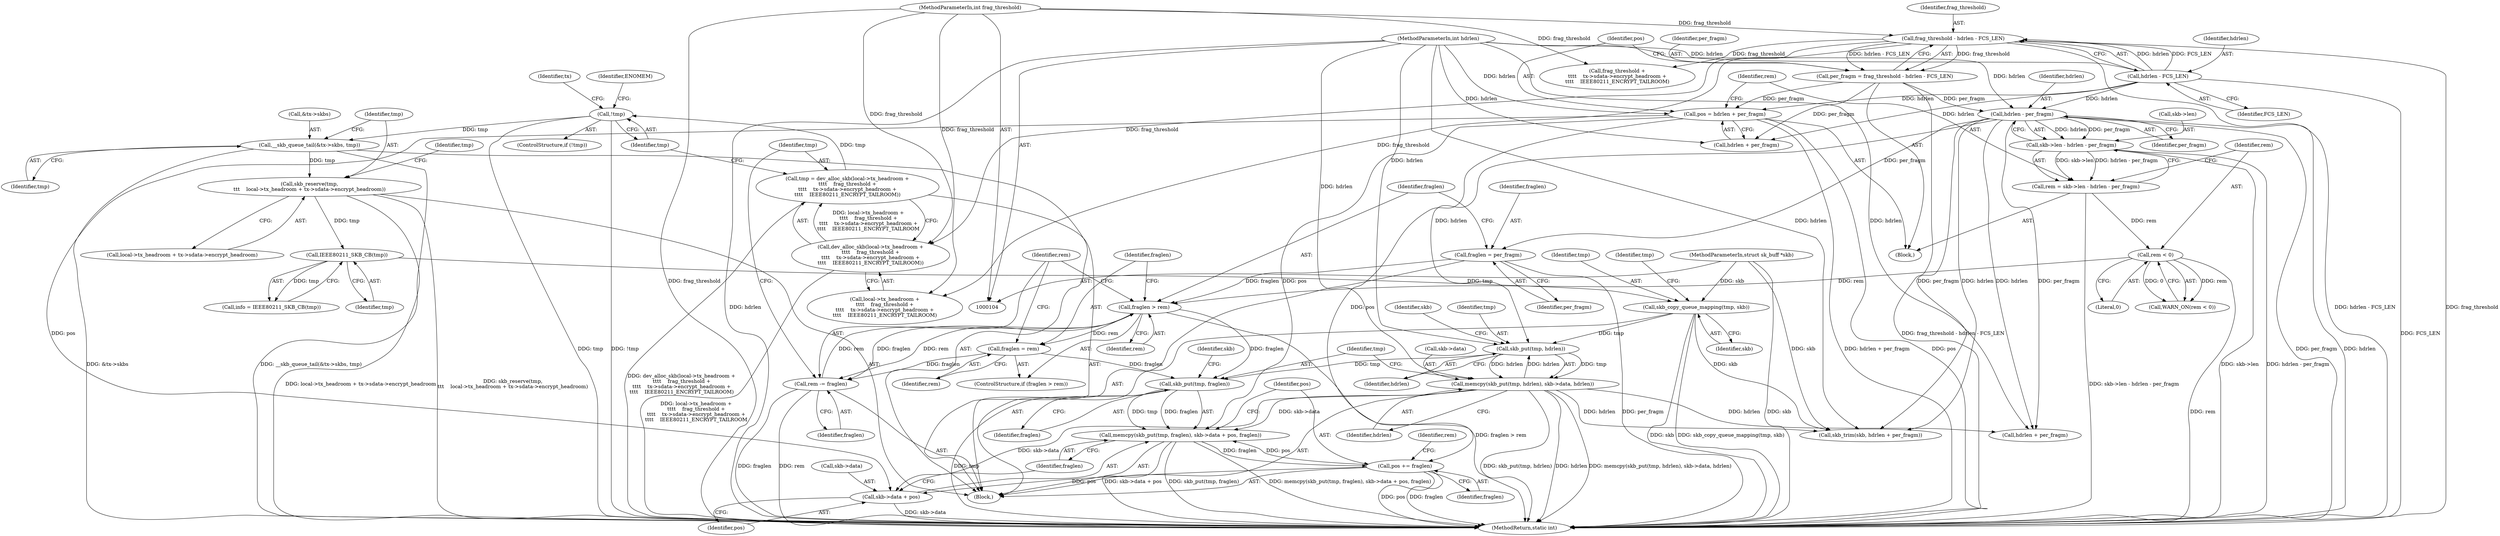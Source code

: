 digraph "0_linux_338f977f4eb441e69bb9a46eaa0ac715c931a67f@API" {
"1000261" [label="(Call,memcpy(skb_put(tmp, fraglen), skb->data + pos, fraglen))"];
"1000262" [label="(Call,skb_put(tmp, fraglen))"];
"1000254" [label="(Call,skb_put(tmp, hdrlen))"];
"1000236" [label="(Call,skb_copy_queue_mapping(tmp, skb))"];
"1000219" [label="(Call,IEEE80211_SKB_CB(tmp))"];
"1000195" [label="(Call,skb_reserve(tmp,\n\t\t\t    local->tx_headroom + tx->sdata->encrypt_headroom))"];
"1000189" [label="(Call,__skb_queue_tail(&tx->skbs, tmp))"];
"1000184" [label="(Call,!tmp)"];
"1000167" [label="(Call,tmp = dev_alloc_skb(local->tx_headroom +\n\t\t\t\t    frag_threshold +\n\t\t\t\t    tx->sdata->encrypt_headroom +\n\t\t\t\t    IEEE80211_ENCRYPT_TAILROOM))"];
"1000169" [label="(Call,dev_alloc_skb(local->tx_headroom +\n\t\t\t\t    frag_threshold +\n\t\t\t\t    tx->sdata->encrypt_headroom +\n\t\t\t\t    IEEE80211_ENCRYPT_TAILROOM))"];
"1000121" [label="(Call,frag_threshold - hdrlen - FCS_LEN)"];
"1000108" [label="(MethodParameterIn,int frag_threshold)"];
"1000123" [label="(Call,hdrlen - FCS_LEN)"];
"1000107" [label="(MethodParameterIn,int hdrlen)"];
"1000106" [label="(MethodParameterIn,struct sk_buff *skb)"];
"1000253" [label="(Call,memcpy(skb_put(tmp, hdrlen), skb->data, hdrlen))"];
"1000139" [label="(Call,hdrlen - per_fragm)"];
"1000119" [label="(Call,per_fragm = frag_threshold - hdrlen - FCS_LEN)"];
"1000158" [label="(Call,fraglen > rem)"];
"1000154" [label="(Call,fraglen = per_fragm)"];
"1000144" [label="(Call,rem < 0)"];
"1000133" [label="(Call,rem = skb->len - hdrlen - per_fragm)"];
"1000135" [label="(Call,skb->len - hdrlen - per_fragm)"];
"1000164" [label="(Call,rem -= fraglen)"];
"1000161" [label="(Call,fraglen = rem)"];
"1000127" [label="(Call,pos = hdrlen + per_fragm)"];
"1000271" [label="(Call,pos += fraglen)"];
"1000261" [label="(Call,memcpy(skb_put(tmp, fraglen), skb->data + pos, fraglen))"];
"1000265" [label="(Call,skb->data + pos)"];
"1000128" [label="(Identifier,pos)"];
"1000220" [label="(Identifier,tmp)"];
"1000258" [label="(Identifier,skb)"];
"1000151" [label="(Identifier,rem)"];
"1000257" [label="(Call,skb->data)"];
"1000273" [label="(Identifier,fraglen)"];
"1000270" [label="(Identifier,fraglen)"];
"1000141" [label="(Identifier,per_fragm)"];
"1000219" [label="(Call,IEEE80211_SKB_CB(tmp))"];
"1000156" [label="(Identifier,per_fragm)"];
"1000271" [label="(Call,pos += fraglen)"];
"1000146" [label="(Literal,0)"];
"1000124" [label="(Identifier,hdrlen)"];
"1000217" [label="(Call,info = IEEE80211_SKB_CB(tmp))"];
"1000162" [label="(Identifier,fraglen)"];
"1000265" [label="(Call,skb->data + pos)"];
"1000241" [label="(Identifier,tmp)"];
"1000195" [label="(Call,skb_reserve(tmp,\n\t\t\t    local->tx_headroom + tx->sdata->encrypt_headroom))"];
"1000154" [label="(Call,fraglen = per_fragm)"];
"1000170" [label="(Call,local->tx_headroom +\n\t\t\t\t    frag_threshold +\n\t\t\t\t    tx->sdata->encrypt_headroom +\n\t\t\t\t    IEEE80211_ENCRYPT_TAILROOM)"];
"1000145" [label="(Identifier,rem)"];
"1000236" [label="(Call,skb_copy_queue_mapping(tmp, skb))"];
"1000123" [label="(Call,hdrlen - FCS_LEN)"];
"1000144" [label="(Call,rem < 0)"];
"1000143" [label="(Call,WARN_ON(rem < 0))"];
"1000256" [label="(Identifier,hdrlen)"];
"1000167" [label="(Call,tmp = dev_alloc_skb(local->tx_headroom +\n\t\t\t\t    frag_threshold +\n\t\t\t\t    tx->sdata->encrypt_headroom +\n\t\t\t\t    IEEE80211_ENCRYPT_TAILROOM))"];
"1000109" [label="(Block,)"];
"1000189" [label="(Call,__skb_queue_tail(&tx->skbs, tmp))"];
"1000120" [label="(Identifier,per_fragm)"];
"1000161" [label="(Call,fraglen = rem)"];
"1000164" [label="(Call,rem -= fraglen)"];
"1000119" [label="(Call,per_fragm = frag_threshold - hdrlen - FCS_LEN)"];
"1000136" [label="(Call,skb->len)"];
"1000160" [label="(Identifier,rem)"];
"1000169" [label="(Call,dev_alloc_skb(local->tx_headroom +\n\t\t\t\t    frag_threshold +\n\t\t\t\t    tx->sdata->encrypt_headroom +\n\t\t\t\t    IEEE80211_ENCRYPT_TAILROOM))"];
"1000264" [label="(Identifier,fraglen)"];
"1000168" [label="(Identifier,tmp)"];
"1000272" [label="(Identifier,pos)"];
"1000263" [label="(Identifier,tmp)"];
"1000192" [label="(Identifier,tx)"];
"1000260" [label="(Identifier,hdrlen)"];
"1000122" [label="(Identifier,frag_threshold)"];
"1000281" [label="(MethodReturn,static int)"];
"1000157" [label="(ControlStructure,if (fraglen > rem))"];
"1000155" [label="(Identifier,fraglen)"];
"1000190" [label="(Call,&tx->skbs)"];
"1000108" [label="(MethodParameterIn,int frag_threshold)"];
"1000183" [label="(ControlStructure,if (!tmp))"];
"1000133" [label="(Call,rem = skb->len - hdrlen - per_fragm)"];
"1000107" [label="(MethodParameterIn,int hdrlen)"];
"1000127" [label="(Call,pos = hdrlen + per_fragm)"];
"1000106" [label="(MethodParameterIn,struct sk_buff *skb)"];
"1000269" [label="(Identifier,pos)"];
"1000253" [label="(Call,memcpy(skb_put(tmp, hdrlen), skb->data, hdrlen))"];
"1000274" [label="(Call,skb_trim(skb, hdrlen + per_fragm))"];
"1000134" [label="(Identifier,rem)"];
"1000152" [label="(Block,)"];
"1000174" [label="(Call,frag_threshold +\n\t\t\t\t    tx->sdata->encrypt_headroom +\n\t\t\t\t    IEEE80211_ENCRYPT_TAILROOM)"];
"1000276" [label="(Call,hdrlen + per_fragm)"];
"1000158" [label="(Call,fraglen > rem)"];
"1000208" [label="(Identifier,tmp)"];
"1000262" [label="(Call,skb_put(tmp, fraglen))"];
"1000121" [label="(Call,frag_threshold - hdrlen - FCS_LEN)"];
"1000254" [label="(Call,skb_put(tmp, hdrlen))"];
"1000139" [label="(Call,hdrlen - per_fragm)"];
"1000197" [label="(Call,local->tx_headroom + tx->sdata->encrypt_headroom)"];
"1000166" [label="(Identifier,fraglen)"];
"1000188" [label="(Identifier,ENOMEM)"];
"1000196" [label="(Identifier,tmp)"];
"1000267" [label="(Identifier,skb)"];
"1000194" [label="(Identifier,tmp)"];
"1000140" [label="(Identifier,hdrlen)"];
"1000165" [label="(Identifier,rem)"];
"1000184" [label="(Call,!tmp)"];
"1000135" [label="(Call,skb->len - hdrlen - per_fragm)"];
"1000237" [label="(Identifier,tmp)"];
"1000129" [label="(Call,hdrlen + per_fragm)"];
"1000266" [label="(Call,skb->data)"];
"1000159" [label="(Identifier,fraglen)"];
"1000125" [label="(Identifier,FCS_LEN)"];
"1000255" [label="(Identifier,tmp)"];
"1000163" [label="(Identifier,rem)"];
"1000238" [label="(Identifier,skb)"];
"1000261" [label="(Call,memcpy(skb_put(tmp, fraglen), skb->data + pos, fraglen))"];
"1000185" [label="(Identifier,tmp)"];
"1000261" -> "1000152"  [label="AST: "];
"1000261" -> "1000270"  [label="CFG: "];
"1000262" -> "1000261"  [label="AST: "];
"1000265" -> "1000261"  [label="AST: "];
"1000270" -> "1000261"  [label="AST: "];
"1000272" -> "1000261"  [label="CFG: "];
"1000261" -> "1000281"  [label="DDG: skb->data + pos"];
"1000261" -> "1000281"  [label="DDG: skb_put(tmp, fraglen)"];
"1000261" -> "1000281"  [label="DDG: memcpy(skb_put(tmp, fraglen), skb->data + pos, fraglen)"];
"1000262" -> "1000261"  [label="DDG: tmp"];
"1000262" -> "1000261"  [label="DDG: fraglen"];
"1000253" -> "1000261"  [label="DDG: skb->data"];
"1000127" -> "1000261"  [label="DDG: pos"];
"1000271" -> "1000261"  [label="DDG: pos"];
"1000261" -> "1000271"  [label="DDG: fraglen"];
"1000262" -> "1000264"  [label="CFG: "];
"1000263" -> "1000262"  [label="AST: "];
"1000264" -> "1000262"  [label="AST: "];
"1000267" -> "1000262"  [label="CFG: "];
"1000262" -> "1000281"  [label="DDG: tmp"];
"1000254" -> "1000262"  [label="DDG: tmp"];
"1000158" -> "1000262"  [label="DDG: fraglen"];
"1000161" -> "1000262"  [label="DDG: fraglen"];
"1000254" -> "1000253"  [label="AST: "];
"1000254" -> "1000256"  [label="CFG: "];
"1000255" -> "1000254"  [label="AST: "];
"1000256" -> "1000254"  [label="AST: "];
"1000258" -> "1000254"  [label="CFG: "];
"1000254" -> "1000253"  [label="DDG: tmp"];
"1000254" -> "1000253"  [label="DDG: hdrlen"];
"1000236" -> "1000254"  [label="DDG: tmp"];
"1000253" -> "1000254"  [label="DDG: hdrlen"];
"1000139" -> "1000254"  [label="DDG: hdrlen"];
"1000107" -> "1000254"  [label="DDG: hdrlen"];
"1000236" -> "1000152"  [label="AST: "];
"1000236" -> "1000238"  [label="CFG: "];
"1000237" -> "1000236"  [label="AST: "];
"1000238" -> "1000236"  [label="AST: "];
"1000241" -> "1000236"  [label="CFG: "];
"1000236" -> "1000281"  [label="DDG: skb_copy_queue_mapping(tmp, skb)"];
"1000236" -> "1000281"  [label="DDG: skb"];
"1000219" -> "1000236"  [label="DDG: tmp"];
"1000106" -> "1000236"  [label="DDG: skb"];
"1000236" -> "1000274"  [label="DDG: skb"];
"1000219" -> "1000217"  [label="AST: "];
"1000219" -> "1000220"  [label="CFG: "];
"1000220" -> "1000219"  [label="AST: "];
"1000217" -> "1000219"  [label="CFG: "];
"1000219" -> "1000217"  [label="DDG: tmp"];
"1000195" -> "1000219"  [label="DDG: tmp"];
"1000195" -> "1000152"  [label="AST: "];
"1000195" -> "1000197"  [label="CFG: "];
"1000196" -> "1000195"  [label="AST: "];
"1000197" -> "1000195"  [label="AST: "];
"1000208" -> "1000195"  [label="CFG: "];
"1000195" -> "1000281"  [label="DDG: skb_reserve(tmp,\n\t\t\t    local->tx_headroom + tx->sdata->encrypt_headroom)"];
"1000195" -> "1000281"  [label="DDG: local->tx_headroom + tx->sdata->encrypt_headroom"];
"1000189" -> "1000195"  [label="DDG: tmp"];
"1000189" -> "1000152"  [label="AST: "];
"1000189" -> "1000194"  [label="CFG: "];
"1000190" -> "1000189"  [label="AST: "];
"1000194" -> "1000189"  [label="AST: "];
"1000196" -> "1000189"  [label="CFG: "];
"1000189" -> "1000281"  [label="DDG: &tx->skbs"];
"1000189" -> "1000281"  [label="DDG: __skb_queue_tail(&tx->skbs, tmp)"];
"1000184" -> "1000189"  [label="DDG: tmp"];
"1000184" -> "1000183"  [label="AST: "];
"1000184" -> "1000185"  [label="CFG: "];
"1000185" -> "1000184"  [label="AST: "];
"1000188" -> "1000184"  [label="CFG: "];
"1000192" -> "1000184"  [label="CFG: "];
"1000184" -> "1000281"  [label="DDG: tmp"];
"1000184" -> "1000281"  [label="DDG: !tmp"];
"1000167" -> "1000184"  [label="DDG: tmp"];
"1000167" -> "1000152"  [label="AST: "];
"1000167" -> "1000169"  [label="CFG: "];
"1000168" -> "1000167"  [label="AST: "];
"1000169" -> "1000167"  [label="AST: "];
"1000185" -> "1000167"  [label="CFG: "];
"1000167" -> "1000281"  [label="DDG: dev_alloc_skb(local->tx_headroom +\n\t\t\t\t    frag_threshold +\n\t\t\t\t    tx->sdata->encrypt_headroom +\n\t\t\t\t    IEEE80211_ENCRYPT_TAILROOM)"];
"1000169" -> "1000167"  [label="DDG: local->tx_headroom +\n\t\t\t\t    frag_threshold +\n\t\t\t\t    tx->sdata->encrypt_headroom +\n\t\t\t\t    IEEE80211_ENCRYPT_TAILROOM"];
"1000169" -> "1000170"  [label="CFG: "];
"1000170" -> "1000169"  [label="AST: "];
"1000169" -> "1000281"  [label="DDG: local->tx_headroom +\n\t\t\t\t    frag_threshold +\n\t\t\t\t    tx->sdata->encrypt_headroom +\n\t\t\t\t    IEEE80211_ENCRYPT_TAILROOM"];
"1000121" -> "1000169"  [label="DDG: frag_threshold"];
"1000108" -> "1000169"  [label="DDG: frag_threshold"];
"1000121" -> "1000119"  [label="AST: "];
"1000121" -> "1000123"  [label="CFG: "];
"1000122" -> "1000121"  [label="AST: "];
"1000123" -> "1000121"  [label="AST: "];
"1000119" -> "1000121"  [label="CFG: "];
"1000121" -> "1000281"  [label="DDG: hdrlen - FCS_LEN"];
"1000121" -> "1000281"  [label="DDG: frag_threshold"];
"1000121" -> "1000119"  [label="DDG: frag_threshold"];
"1000121" -> "1000119"  [label="DDG: hdrlen - FCS_LEN"];
"1000108" -> "1000121"  [label="DDG: frag_threshold"];
"1000123" -> "1000121"  [label="DDG: hdrlen"];
"1000123" -> "1000121"  [label="DDG: FCS_LEN"];
"1000121" -> "1000170"  [label="DDG: frag_threshold"];
"1000121" -> "1000174"  [label="DDG: frag_threshold"];
"1000108" -> "1000104"  [label="AST: "];
"1000108" -> "1000281"  [label="DDG: frag_threshold"];
"1000108" -> "1000170"  [label="DDG: frag_threshold"];
"1000108" -> "1000174"  [label="DDG: frag_threshold"];
"1000123" -> "1000125"  [label="CFG: "];
"1000124" -> "1000123"  [label="AST: "];
"1000125" -> "1000123"  [label="AST: "];
"1000123" -> "1000281"  [label="DDG: FCS_LEN"];
"1000107" -> "1000123"  [label="DDG: hdrlen"];
"1000123" -> "1000127"  [label="DDG: hdrlen"];
"1000123" -> "1000129"  [label="DDG: hdrlen"];
"1000123" -> "1000139"  [label="DDG: hdrlen"];
"1000107" -> "1000104"  [label="AST: "];
"1000107" -> "1000281"  [label="DDG: hdrlen"];
"1000107" -> "1000127"  [label="DDG: hdrlen"];
"1000107" -> "1000129"  [label="DDG: hdrlen"];
"1000107" -> "1000139"  [label="DDG: hdrlen"];
"1000107" -> "1000253"  [label="DDG: hdrlen"];
"1000107" -> "1000274"  [label="DDG: hdrlen"];
"1000107" -> "1000276"  [label="DDG: hdrlen"];
"1000106" -> "1000104"  [label="AST: "];
"1000106" -> "1000281"  [label="DDG: skb"];
"1000106" -> "1000274"  [label="DDG: skb"];
"1000253" -> "1000152"  [label="AST: "];
"1000253" -> "1000260"  [label="CFG: "];
"1000257" -> "1000253"  [label="AST: "];
"1000260" -> "1000253"  [label="AST: "];
"1000263" -> "1000253"  [label="CFG: "];
"1000253" -> "1000281"  [label="DDG: hdrlen"];
"1000253" -> "1000281"  [label="DDG: memcpy(skb_put(tmp, hdrlen), skb->data, hdrlen)"];
"1000253" -> "1000281"  [label="DDG: skb_put(tmp, hdrlen)"];
"1000253" -> "1000265"  [label="DDG: skb->data"];
"1000253" -> "1000274"  [label="DDG: hdrlen"];
"1000253" -> "1000276"  [label="DDG: hdrlen"];
"1000139" -> "1000135"  [label="AST: "];
"1000139" -> "1000141"  [label="CFG: "];
"1000140" -> "1000139"  [label="AST: "];
"1000141" -> "1000139"  [label="AST: "];
"1000135" -> "1000139"  [label="CFG: "];
"1000139" -> "1000281"  [label="DDG: per_fragm"];
"1000139" -> "1000281"  [label="DDG: hdrlen"];
"1000139" -> "1000135"  [label="DDG: hdrlen"];
"1000139" -> "1000135"  [label="DDG: per_fragm"];
"1000119" -> "1000139"  [label="DDG: per_fragm"];
"1000139" -> "1000154"  [label="DDG: per_fragm"];
"1000139" -> "1000274"  [label="DDG: hdrlen"];
"1000139" -> "1000274"  [label="DDG: per_fragm"];
"1000139" -> "1000276"  [label="DDG: hdrlen"];
"1000139" -> "1000276"  [label="DDG: per_fragm"];
"1000119" -> "1000109"  [label="AST: "];
"1000120" -> "1000119"  [label="AST: "];
"1000128" -> "1000119"  [label="CFG: "];
"1000119" -> "1000281"  [label="DDG: frag_threshold - hdrlen - FCS_LEN"];
"1000119" -> "1000127"  [label="DDG: per_fragm"];
"1000119" -> "1000129"  [label="DDG: per_fragm"];
"1000158" -> "1000157"  [label="AST: "];
"1000158" -> "1000160"  [label="CFG: "];
"1000159" -> "1000158"  [label="AST: "];
"1000160" -> "1000158"  [label="AST: "];
"1000162" -> "1000158"  [label="CFG: "];
"1000165" -> "1000158"  [label="CFG: "];
"1000158" -> "1000281"  [label="DDG: fraglen > rem"];
"1000154" -> "1000158"  [label="DDG: fraglen"];
"1000144" -> "1000158"  [label="DDG: rem"];
"1000164" -> "1000158"  [label="DDG: rem"];
"1000158" -> "1000161"  [label="DDG: rem"];
"1000158" -> "1000164"  [label="DDG: fraglen"];
"1000158" -> "1000164"  [label="DDG: rem"];
"1000154" -> "1000152"  [label="AST: "];
"1000154" -> "1000156"  [label="CFG: "];
"1000155" -> "1000154"  [label="AST: "];
"1000156" -> "1000154"  [label="AST: "];
"1000159" -> "1000154"  [label="CFG: "];
"1000154" -> "1000281"  [label="DDG: per_fragm"];
"1000144" -> "1000143"  [label="AST: "];
"1000144" -> "1000146"  [label="CFG: "];
"1000145" -> "1000144"  [label="AST: "];
"1000146" -> "1000144"  [label="AST: "];
"1000143" -> "1000144"  [label="CFG: "];
"1000144" -> "1000281"  [label="DDG: rem"];
"1000144" -> "1000143"  [label="DDG: rem"];
"1000144" -> "1000143"  [label="DDG: 0"];
"1000133" -> "1000144"  [label="DDG: rem"];
"1000133" -> "1000109"  [label="AST: "];
"1000133" -> "1000135"  [label="CFG: "];
"1000134" -> "1000133"  [label="AST: "];
"1000135" -> "1000133"  [label="AST: "];
"1000145" -> "1000133"  [label="CFG: "];
"1000133" -> "1000281"  [label="DDG: skb->len - hdrlen - per_fragm"];
"1000135" -> "1000133"  [label="DDG: skb->len"];
"1000135" -> "1000133"  [label="DDG: hdrlen - per_fragm"];
"1000136" -> "1000135"  [label="AST: "];
"1000135" -> "1000281"  [label="DDG: hdrlen - per_fragm"];
"1000135" -> "1000281"  [label="DDG: skb->len"];
"1000164" -> "1000152"  [label="AST: "];
"1000164" -> "1000166"  [label="CFG: "];
"1000165" -> "1000164"  [label="AST: "];
"1000166" -> "1000164"  [label="AST: "];
"1000168" -> "1000164"  [label="CFG: "];
"1000164" -> "1000281"  [label="DDG: fraglen"];
"1000164" -> "1000281"  [label="DDG: rem"];
"1000161" -> "1000164"  [label="DDG: fraglen"];
"1000161" -> "1000157"  [label="AST: "];
"1000161" -> "1000163"  [label="CFG: "];
"1000162" -> "1000161"  [label="AST: "];
"1000163" -> "1000161"  [label="AST: "];
"1000165" -> "1000161"  [label="CFG: "];
"1000127" -> "1000109"  [label="AST: "];
"1000127" -> "1000129"  [label="CFG: "];
"1000128" -> "1000127"  [label="AST: "];
"1000129" -> "1000127"  [label="AST: "];
"1000134" -> "1000127"  [label="CFG: "];
"1000127" -> "1000281"  [label="DDG: hdrlen + per_fragm"];
"1000127" -> "1000281"  [label="DDG: pos"];
"1000127" -> "1000265"  [label="DDG: pos"];
"1000127" -> "1000271"  [label="DDG: pos"];
"1000271" -> "1000152"  [label="AST: "];
"1000271" -> "1000273"  [label="CFG: "];
"1000272" -> "1000271"  [label="AST: "];
"1000273" -> "1000271"  [label="AST: "];
"1000151" -> "1000271"  [label="CFG: "];
"1000271" -> "1000281"  [label="DDG: fraglen"];
"1000271" -> "1000281"  [label="DDG: pos"];
"1000271" -> "1000265"  [label="DDG: pos"];
"1000265" -> "1000269"  [label="CFG: "];
"1000266" -> "1000265"  [label="AST: "];
"1000269" -> "1000265"  [label="AST: "];
"1000270" -> "1000265"  [label="CFG: "];
"1000265" -> "1000281"  [label="DDG: skb->data"];
}
